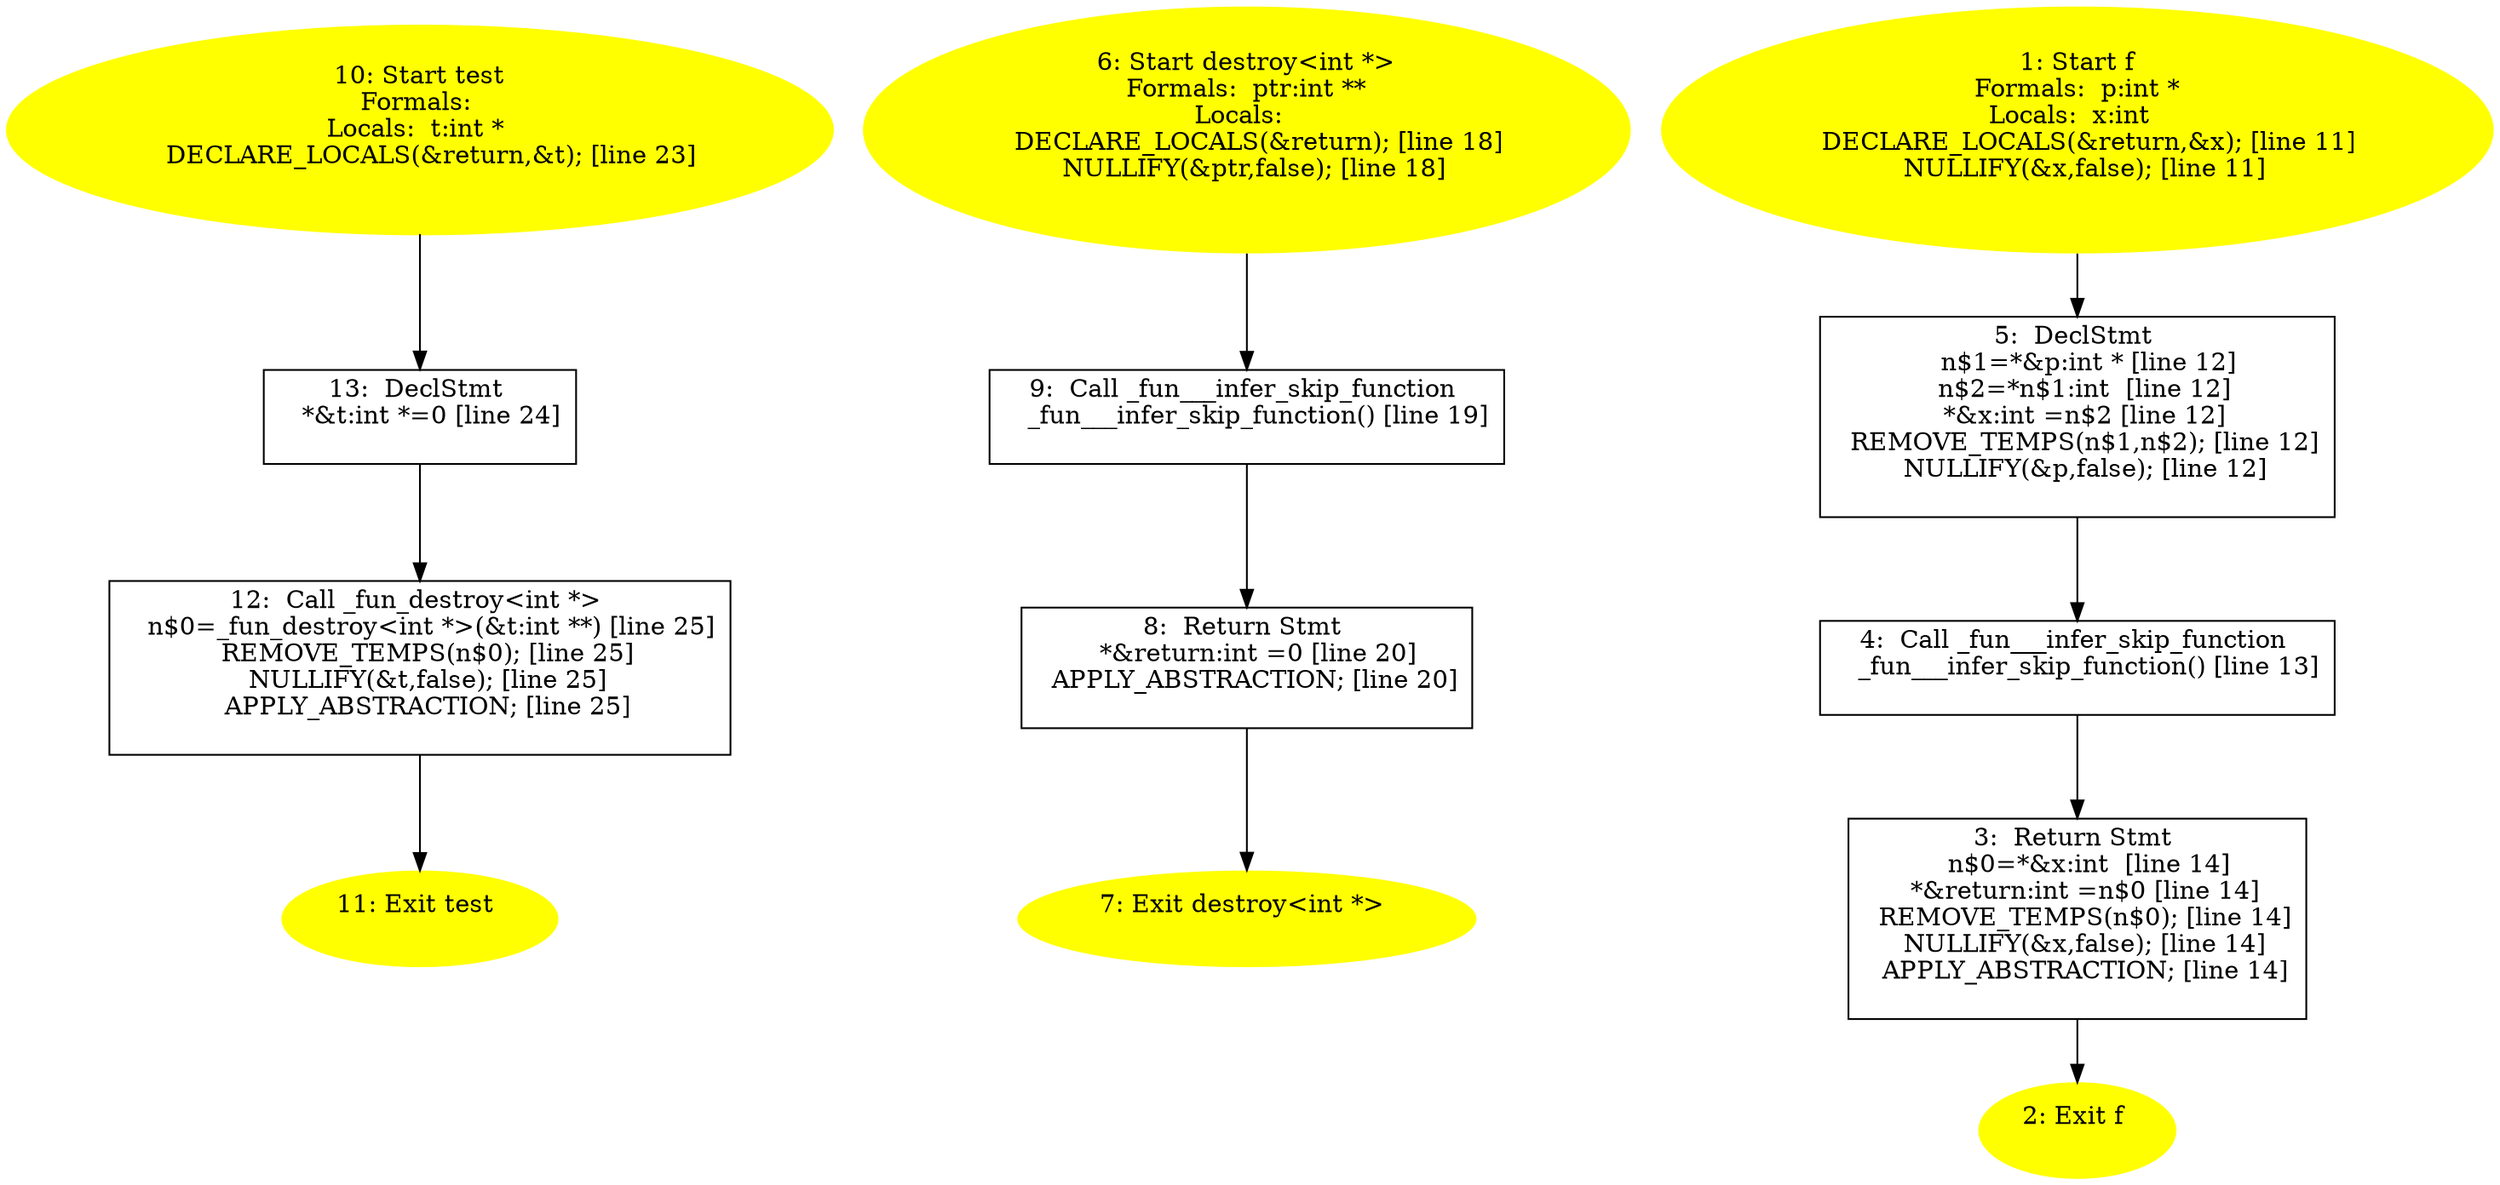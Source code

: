 digraph iCFG {
13 [label="13:  DeclStmt \n   *&t:int *=0 [line 24]\n " shape="box"]
	

	 13 -> 12 ;
12 [label="12:  Call _fun_destroy<int *> \n   n$0=_fun_destroy<int *>(&t:int **) [line 25]\n  REMOVE_TEMPS(n$0); [line 25]\n  NULLIFY(&t,false); [line 25]\n  APPLY_ABSTRACTION; [line 25]\n " shape="box"]
	

	 12 -> 11 ;
11 [label="11: Exit test \n  " color=yellow style=filled]
	

10 [label="10: Start test\nFormals: \nLocals:  t:int * \n   DECLARE_LOCALS(&return,&t); [line 23]\n " color=yellow style=filled]
	

	 10 -> 13 ;
9 [label="9:  Call _fun___infer_skip_function \n   _fun___infer_skip_function() [line 19]\n " shape="box"]
	

	 9 -> 8 ;
8 [label="8:  Return Stmt \n   *&return:int =0 [line 20]\n  APPLY_ABSTRACTION; [line 20]\n " shape="box"]
	

	 8 -> 7 ;
7 [label="7: Exit destroy<int *> \n  " color=yellow style=filled]
	

6 [label="6: Start destroy<int *>\nFormals:  ptr:int **\nLocals:  \n   DECLARE_LOCALS(&return); [line 18]\n  NULLIFY(&ptr,false); [line 18]\n " color=yellow style=filled]
	

	 6 -> 9 ;
5 [label="5:  DeclStmt \n   n$1=*&p:int * [line 12]\n  n$2=*n$1:int  [line 12]\n  *&x:int =n$2 [line 12]\n  REMOVE_TEMPS(n$1,n$2); [line 12]\n  NULLIFY(&p,false); [line 12]\n " shape="box"]
	

	 5 -> 4 ;
4 [label="4:  Call _fun___infer_skip_function \n   _fun___infer_skip_function() [line 13]\n " shape="box"]
	

	 4 -> 3 ;
3 [label="3:  Return Stmt \n   n$0=*&x:int  [line 14]\n  *&return:int =n$0 [line 14]\n  REMOVE_TEMPS(n$0); [line 14]\n  NULLIFY(&x,false); [line 14]\n  APPLY_ABSTRACTION; [line 14]\n " shape="box"]
	

	 3 -> 2 ;
2 [label="2: Exit f \n  " color=yellow style=filled]
	

1 [label="1: Start f\nFormals:  p:int *\nLocals:  x:int  \n   DECLARE_LOCALS(&return,&x); [line 11]\n  NULLIFY(&x,false); [line 11]\n " color=yellow style=filled]
	

	 1 -> 5 ;
}

